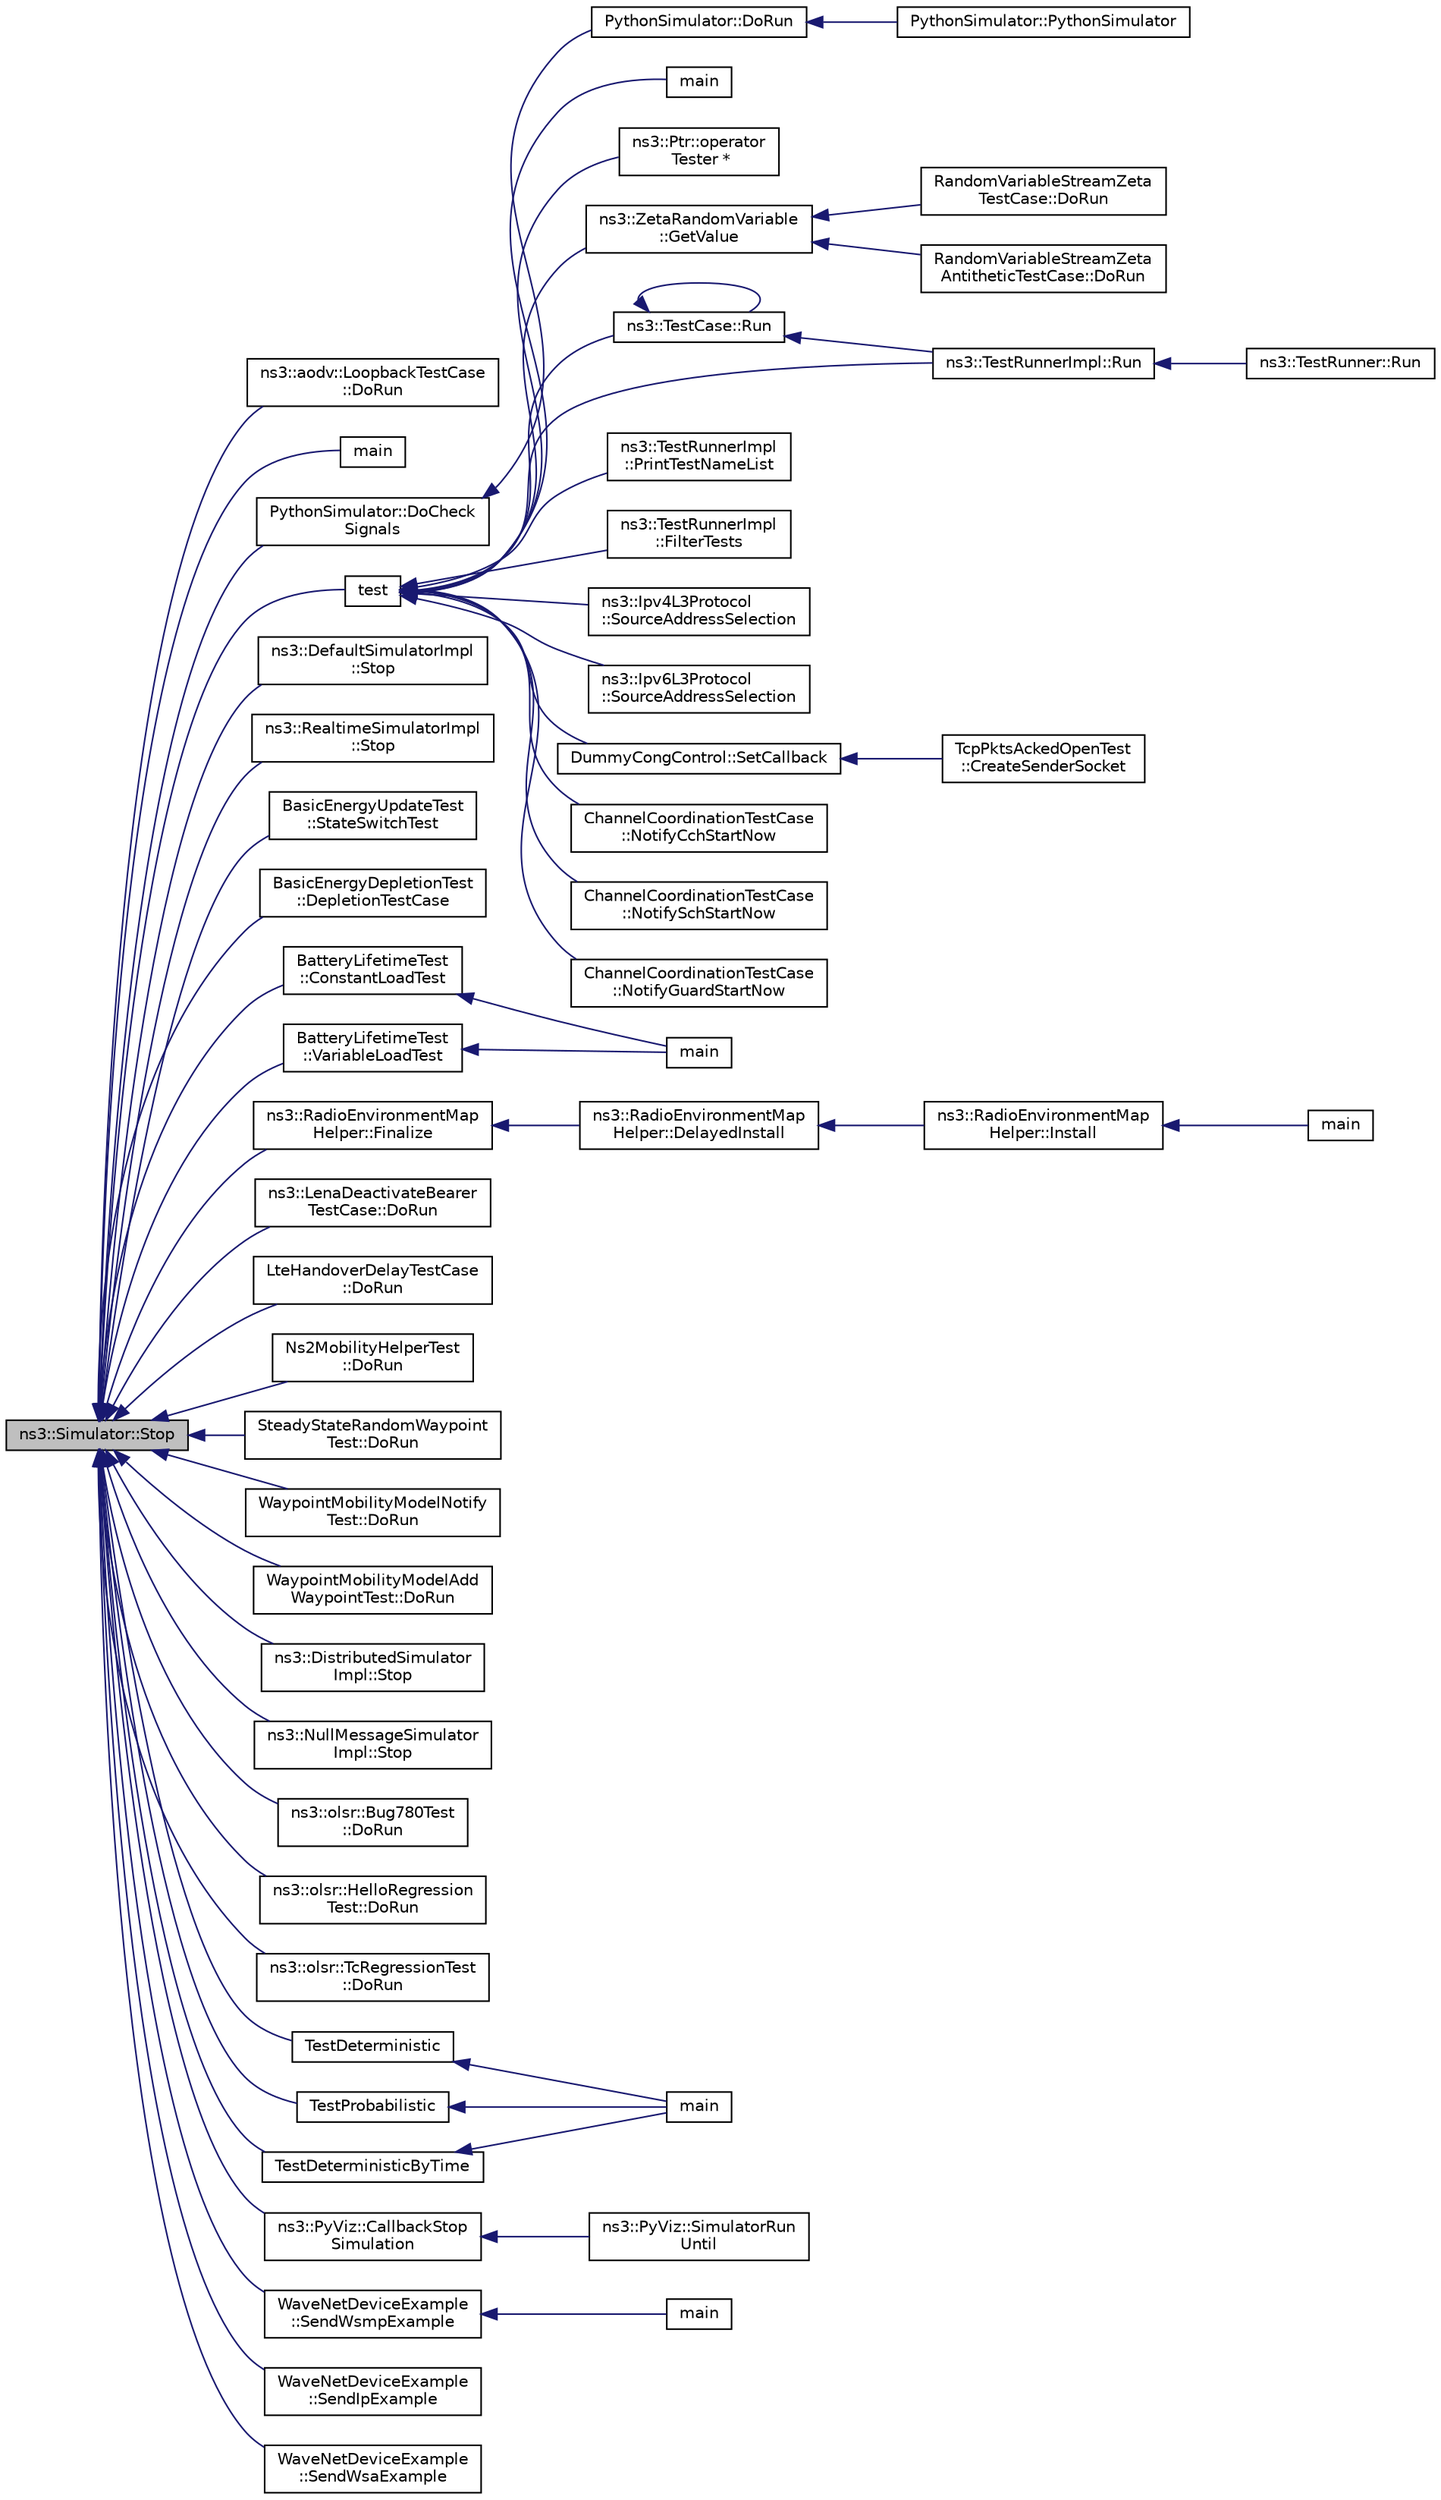 digraph "ns3::Simulator::Stop"
{
  edge [fontname="Helvetica",fontsize="10",labelfontname="Helvetica",labelfontsize="10"];
  node [fontname="Helvetica",fontsize="10",shape=record];
  rankdir="LR";
  Node1 [label="ns3::Simulator::Stop",height=0.2,width=0.4,color="black", fillcolor="grey75", style="filled", fontcolor="black"];
  Node1 -> Node2 [dir="back",color="midnightblue",fontsize="10",style="solid"];
  Node2 [label="ns3::aodv::LoopbackTestCase\l::DoRun",height=0.2,width=0.4,color="black", fillcolor="white", style="filled",URL="$d2/d8c/classns3_1_1aodv_1_1LoopbackTestCase.html#aa4ecd46f743a971813870cff58563eab",tooltip="Implementation to actually run this TestCase. "];
  Node1 -> Node3 [dir="back",color="midnightblue",fontsize="10",style="solid"];
  Node3 [label="main",height=0.2,width=0.4,color="black", fillcolor="white", style="filled",URL="$dd/da4/brite-generic-example_8cc.html#a0ddf1224851353fc92bfbff6f499fa97"];
  Node1 -> Node4 [dir="back",color="midnightblue",fontsize="10",style="solid"];
  Node4 [label="PythonSimulator::DoCheck\lSignals",height=0.2,width=0.4,color="black", fillcolor="white", style="filled",URL="$d7/d8a/classPythonSimulator.html#ae490c91afff98be992a5b45ee216ce4a"];
  Node4 -> Node5 [dir="back",color="midnightblue",fontsize="10",style="solid"];
  Node5 [label="PythonSimulator::DoRun",height=0.2,width=0.4,color="black", fillcolor="white", style="filled",URL="$d7/d8a/classPythonSimulator.html#a8fdd25c4b44834b32b9955f52d26d35b"];
  Node5 -> Node6 [dir="back",color="midnightblue",fontsize="10",style="solid"];
  Node6 [label="PythonSimulator::PythonSimulator",height=0.2,width=0.4,color="black", fillcolor="white", style="filled",URL="$d7/d8a/classPythonSimulator.html#a7c04e338051fbb19d4da8848c743761b"];
  Node1 -> Node7 [dir="back",color="midnightblue",fontsize="10",style="solid"];
  Node7 [label="test",height=0.2,width=0.4,color="black", fillcolor="white", style="filled",URL="$d2/def/main-test-sync_8cc.html#a708a4c1a4d0c4acc4c447310dd4db27f"];
  Node7 -> Node8 [dir="back",color="midnightblue",fontsize="10",style="solid"];
  Node8 [label="main",height=0.2,width=0.4,color="black", fillcolor="white", style="filled",URL="$d4/de9/aodv_8cc.html#a3c04138a5bfe5d72780bb7e82a18e627"];
  Node7 -> Node9 [dir="back",color="midnightblue",fontsize="10",style="solid"];
  Node9 [label="ns3::Ptr::operator\l Tester *",height=0.2,width=0.4,color="black", fillcolor="white", style="filled",URL="$dc/d90/classns3_1_1Ptr.html#a34606999f733fa070d246f5d178739a1"];
  Node7 -> Node10 [dir="back",color="midnightblue",fontsize="10",style="solid"];
  Node10 [label="ns3::ZetaRandomVariable\l::GetValue",height=0.2,width=0.4,color="black", fillcolor="white", style="filled",URL="$da/dd8/classns3_1_1ZetaRandomVariable.html#a8ab47b42912943fe4eea82bdd250d42a",tooltip="Returns a random double from a zeta distribution with the specified alpha. "];
  Node10 -> Node11 [dir="back",color="midnightblue",fontsize="10",style="solid"];
  Node11 [label="RandomVariableStreamZeta\lTestCase::DoRun",height=0.2,width=0.4,color="black", fillcolor="white", style="filled",URL="$d8/de7/classRandomVariableStreamZetaTestCase.html#a7618faf8620a51f1ed56e1c7e10f3d1f",tooltip="Implementation to actually run this TestCase. "];
  Node10 -> Node12 [dir="back",color="midnightblue",fontsize="10",style="solid"];
  Node12 [label="RandomVariableStreamZeta\lAntitheticTestCase::DoRun",height=0.2,width=0.4,color="black", fillcolor="white", style="filled",URL="$d3/d91/classRandomVariableStreamZetaAntitheticTestCase.html#ac97c0559c3511e171350fabb6a5e8c74",tooltip="Implementation to actually run this TestCase. "];
  Node7 -> Node13 [dir="back",color="midnightblue",fontsize="10",style="solid"];
  Node13 [label="ns3::TestCase::Run",height=0.2,width=0.4,color="black", fillcolor="white", style="filled",URL="$dd/d88/classns3_1_1TestCase.html#abd20623e3e8fcb6bd4ec69e93f32f621",tooltip="Actually run this TestCase. "];
  Node13 -> Node13 [dir="back",color="midnightblue",fontsize="10",style="solid"];
  Node13 -> Node14 [dir="back",color="midnightblue",fontsize="10",style="solid"];
  Node14 [label="ns3::TestRunnerImpl::Run",height=0.2,width=0.4,color="black", fillcolor="white", style="filled",URL="$d7/d71/classns3_1_1TestRunnerImpl.html#aab866f90a3b2d8fa20dabded33e35012"];
  Node14 -> Node15 [dir="back",color="midnightblue",fontsize="10",style="solid"];
  Node15 [label="ns3::TestRunner::Run",height=0.2,width=0.4,color="black", fillcolor="white", style="filled",URL="$d4/dc8/classns3_1_1TestRunner.html#ae581562d0c0d0525e7e0444451ef352c"];
  Node7 -> Node16 [dir="back",color="midnightblue",fontsize="10",style="solid"];
  Node16 [label="ns3::TestRunnerImpl\l::PrintTestNameList",height=0.2,width=0.4,color="black", fillcolor="white", style="filled",URL="$d7/d71/classns3_1_1TestRunnerImpl.html#a9bd9699afbbe1a774e928637621b47c0"];
  Node7 -> Node17 [dir="back",color="midnightblue",fontsize="10",style="solid"];
  Node17 [label="ns3::TestRunnerImpl\l::FilterTests",height=0.2,width=0.4,color="black", fillcolor="white", style="filled",URL="$d7/d71/classns3_1_1TestRunnerImpl.html#a42560fb0ddfece59837a10913426a87b"];
  Node7 -> Node14 [dir="back",color="midnightblue",fontsize="10",style="solid"];
  Node7 -> Node18 [dir="back",color="midnightblue",fontsize="10",style="solid"];
  Node18 [label="ns3::Ipv4L3Protocol\l::SourceAddressSelection",height=0.2,width=0.4,color="black", fillcolor="white", style="filled",URL="$d2/dc9/classns3_1_1Ipv4L3Protocol.html#a60f11e28019741497dd8730f53294b4f",tooltip="Choose the source address to use with destination address. "];
  Node7 -> Node19 [dir="back",color="midnightblue",fontsize="10",style="solid"];
  Node19 [label="ns3::Ipv6L3Protocol\l::SourceAddressSelection",height=0.2,width=0.4,color="black", fillcolor="white", style="filled",URL="$d7/d74/classns3_1_1Ipv6L3Protocol.html#a77acb50e395f36951381977368ebc5cb",tooltip="Choose the source address to use with destination address. "];
  Node7 -> Node20 [dir="back",color="midnightblue",fontsize="10",style="solid"];
  Node20 [label="DummyCongControl::SetCallback",height=0.2,width=0.4,color="black", fillcolor="white", style="filled",URL="$d5/d47/classDummyCongControl.html#a8d64b26513447ac58711ff9a5ccf1c52",tooltip="Set the callback to be used when an ACK is received. "];
  Node20 -> Node21 [dir="back",color="midnightblue",fontsize="10",style="solid"];
  Node21 [label="TcpPktsAckedOpenTest\l::CreateSenderSocket",height=0.2,width=0.4,color="black", fillcolor="white", style="filled",URL="$d7/db5/classTcpPktsAckedOpenTest.html#a06c50cf6667a8292419750b098eae4cb",tooltip="Create and install the socket to install on the sender. "];
  Node7 -> Node22 [dir="back",color="midnightblue",fontsize="10",style="solid"];
  Node22 [label="ChannelCoordinationTestCase\l::NotifyCchStartNow",height=0.2,width=0.4,color="black", fillcolor="white", style="filled",URL="$d7/d43/classChannelCoordinationTestCase.html#aa2e75392bb7cb3146cf254c1863385c9"];
  Node7 -> Node23 [dir="back",color="midnightblue",fontsize="10",style="solid"];
  Node23 [label="ChannelCoordinationTestCase\l::NotifySchStartNow",height=0.2,width=0.4,color="black", fillcolor="white", style="filled",URL="$d7/d43/classChannelCoordinationTestCase.html#a4e52b667926d9120ce45914037c27ef8"];
  Node7 -> Node24 [dir="back",color="midnightblue",fontsize="10",style="solid"];
  Node24 [label="ChannelCoordinationTestCase\l::NotifyGuardStartNow",height=0.2,width=0.4,color="black", fillcolor="white", style="filled",URL="$d7/d43/classChannelCoordinationTestCase.html#a7514a5957cc7f602d6a0fbe9da0333cd"];
  Node1 -> Node25 [dir="back",color="midnightblue",fontsize="10",style="solid"];
  Node25 [label="ns3::DefaultSimulatorImpl\l::Stop",height=0.2,width=0.4,color="black", fillcolor="white", style="filled",URL="$de/d04/classns3_1_1DefaultSimulatorImpl.html#a2fbb62a5fc30f2bc09fe68a6346eab79"];
  Node1 -> Node26 [dir="back",color="midnightblue",fontsize="10",style="solid"];
  Node26 [label="ns3::RealtimeSimulatorImpl\l::Stop",height=0.2,width=0.4,color="black", fillcolor="white", style="filled",URL="$da/d73/classns3_1_1RealtimeSimulatorImpl.html#a771b84498d01a1be74a21a8058d9481c"];
  Node1 -> Node27 [dir="back",color="midnightblue",fontsize="10",style="solid"];
  Node27 [label="BasicEnergyUpdateTest\l::StateSwitchTest",height=0.2,width=0.4,color="black", fillcolor="white", style="filled",URL="$d5/de0/classBasicEnergyUpdateTest.html#aebdf7df054db21ed34826ccdf208f6a6"];
  Node1 -> Node28 [dir="back",color="midnightblue",fontsize="10",style="solid"];
  Node28 [label="BasicEnergyDepletionTest\l::DepletionTestCase",height=0.2,width=0.4,color="black", fillcolor="white", style="filled",URL="$d0/d83/classBasicEnergyDepletionTest.html#a933f0ff2e50a5dc64b4312619405a05a"];
  Node1 -> Node29 [dir="back",color="midnightblue",fontsize="10",style="solid"];
  Node29 [label="BatteryLifetimeTest\l::ConstantLoadTest",height=0.2,width=0.4,color="black", fillcolor="white", style="filled",URL="$dd/d15/classBatteryLifetimeTest.html#a5cfb6c588872035454feb525491b1d52"];
  Node29 -> Node30 [dir="back",color="midnightblue",fontsize="10",style="solid"];
  Node30 [label="main",height=0.2,width=0.4,color="black", fillcolor="white", style="filled",URL="$d2/d24/rv-battery-model-test_8cc.html#a3c04138a5bfe5d72780bb7e82a18e627"];
  Node1 -> Node31 [dir="back",color="midnightblue",fontsize="10",style="solid"];
  Node31 [label="BatteryLifetimeTest\l::VariableLoadTest",height=0.2,width=0.4,color="black", fillcolor="white", style="filled",URL="$dd/d15/classBatteryLifetimeTest.html#aa6d0fb55387831f97d9834c47abfd669"];
  Node31 -> Node30 [dir="back",color="midnightblue",fontsize="10",style="solid"];
  Node1 -> Node32 [dir="back",color="midnightblue",fontsize="10",style="solid"];
  Node32 [label="ns3::RadioEnvironmentMap\lHelper::Finalize",height=0.2,width=0.4,color="black", fillcolor="white", style="filled",URL="$de/d0e/classns3_1_1RadioEnvironmentMapHelper.html#a8788344609c6baed271618f06a33f3f9",tooltip="Called when the map generation procedure has been completed. "];
  Node32 -> Node33 [dir="back",color="midnightblue",fontsize="10",style="solid"];
  Node33 [label="ns3::RadioEnvironmentMap\lHelper::DelayedInstall",height=0.2,width=0.4,color="black", fillcolor="white", style="filled",URL="$de/d0e/classns3_1_1RadioEnvironmentMapHelper.html#ab8591d08fcb179f5ba004d05feded580"];
  Node33 -> Node34 [dir="back",color="midnightblue",fontsize="10",style="solid"];
  Node34 [label="ns3::RadioEnvironmentMap\lHelper::Install",height=0.2,width=0.4,color="black", fillcolor="white", style="filled",URL="$de/d0e/classns3_1_1RadioEnvironmentMapHelper.html#a0b15c982ea80037f9409d73654b48548"];
  Node34 -> Node35 [dir="back",color="midnightblue",fontsize="10",style="solid"];
  Node35 [label="main",height=0.2,width=0.4,color="black", fillcolor="white", style="filled",URL="$d9/d7b/lena-distributed-ffr_8cc.html#a0ddf1224851353fc92bfbff6f499fa97"];
  Node1 -> Node36 [dir="back",color="midnightblue",fontsize="10",style="solid"];
  Node36 [label="ns3::LenaDeactivateBearer\lTestCase::DoRun",height=0.2,width=0.4,color="black", fillcolor="white", style="filled",URL="$d4/d2f/classns3_1_1LenaDeactivateBearerTestCase.html#a214d777e46f96b701efdfd360871f53f",tooltip="Implementation to actually run this TestCase. "];
  Node1 -> Node37 [dir="back",color="midnightblue",fontsize="10",style="solid"];
  Node37 [label="LteHandoverDelayTestCase\l::DoRun",height=0.2,width=0.4,color="black", fillcolor="white", style="filled",URL="$d8/dde/classLteHandoverDelayTestCase.html#a2e5214b6dd2249de91ba0aa326b8c97d",tooltip="Implementation to actually run this TestCase. "];
  Node1 -> Node38 [dir="back",color="midnightblue",fontsize="10",style="solid"];
  Node38 [label="Ns2MobilityHelperTest\l::DoRun",height=0.2,width=0.4,color="black", fillcolor="white", style="filled",URL="$d8/da7/classNs2MobilityHelperTest.html#aa79cdb96d0a0882645114e6a088e8d60",tooltip="Go. "];
  Node1 -> Node39 [dir="back",color="midnightblue",fontsize="10",style="solid"];
  Node39 [label="SteadyStateRandomWaypoint\lTest::DoRun",height=0.2,width=0.4,color="black", fillcolor="white", style="filled",URL="$db/d67/classSteadyStateRandomWaypointTest.html#a06b559358eab241daa3a937a038729df",tooltip="Implementation to actually run this TestCase. "];
  Node1 -> Node40 [dir="back",color="midnightblue",fontsize="10",style="solid"];
  Node40 [label="WaypointMobilityModelNotify\lTest::DoRun",height=0.2,width=0.4,color="black", fillcolor="white", style="filled",URL="$d6/df3/classWaypointMobilityModelNotifyTest.html#a3806dd9c9361141fade8ce51021e33ff",tooltip="Implementation to actually run this TestCase. "];
  Node1 -> Node41 [dir="back",color="midnightblue",fontsize="10",style="solid"];
  Node41 [label="WaypointMobilityModelAdd\lWaypointTest::DoRun",height=0.2,width=0.4,color="black", fillcolor="white", style="filled",URL="$d7/d3d/classWaypointMobilityModelAddWaypointTest.html#afab2502065d56508a1c71a8c78115c25",tooltip="Implementation to actually run this TestCase. "];
  Node1 -> Node42 [dir="back",color="midnightblue",fontsize="10",style="solid"];
  Node42 [label="ns3::DistributedSimulator\lImpl::Stop",height=0.2,width=0.4,color="black", fillcolor="white", style="filled",URL="$d7/df7/classns3_1_1DistributedSimulatorImpl.html#ac5c3ff4918441cb0671ecd8d5d54d7df"];
  Node1 -> Node43 [dir="back",color="midnightblue",fontsize="10",style="solid"];
  Node43 [label="ns3::NullMessageSimulator\lImpl::Stop",height=0.2,width=0.4,color="black", fillcolor="white", style="filled",URL="$db/dea/classns3_1_1NullMessageSimulatorImpl.html#a1216d19d0217c35d58704f64ae728c13"];
  Node1 -> Node44 [dir="back",color="midnightblue",fontsize="10",style="solid"];
  Node44 [label="ns3::olsr::Bug780Test\l::DoRun",height=0.2,width=0.4,color="black", fillcolor="white", style="filled",URL="$d9/d95/classns3_1_1olsr_1_1Bug780Test.html#aea2f01c8e6af5f1363b67a23ccaaf030",tooltip="Go. "];
  Node1 -> Node45 [dir="back",color="midnightblue",fontsize="10",style="solid"];
  Node45 [label="ns3::olsr::HelloRegression\lTest::DoRun",height=0.2,width=0.4,color="black", fillcolor="white", style="filled",URL="$de/dad/classns3_1_1olsr_1_1HelloRegressionTest.html#a469da2871e46fb6d56da5820f5aa1982",tooltip="Go. "];
  Node1 -> Node46 [dir="back",color="midnightblue",fontsize="10",style="solid"];
  Node46 [label="ns3::olsr::TcRegressionTest\l::DoRun",height=0.2,width=0.4,color="black", fillcolor="white", style="filled",URL="$dd/dcb/classns3_1_1olsr_1_1TcRegressionTest.html#ab3215c11b0586486c641af620fb1bc0b",tooltip="Go. "];
  Node1 -> Node47 [dir="back",color="midnightblue",fontsize="10",style="solid"];
  Node47 [label="TestDeterministic",height=0.2,width=0.4,color="black", fillcolor="white", style="filled",URL="$d3/d63/main-propagation-loss_8cc.html#a4e5137292d7c72e9726190680c642e7d"];
  Node47 -> Node48 [dir="back",color="midnightblue",fontsize="10",style="solid"];
  Node48 [label="main",height=0.2,width=0.4,color="black", fillcolor="white", style="filled",URL="$d3/d63/main-propagation-loss_8cc.html#a0ddf1224851353fc92bfbff6f499fa97"];
  Node1 -> Node49 [dir="back",color="midnightblue",fontsize="10",style="solid"];
  Node49 [label="TestProbabilistic",height=0.2,width=0.4,color="black", fillcolor="white", style="filled",URL="$d3/d63/main-propagation-loss_8cc.html#a2c280e21b5e273cca8f71b0f167e034f"];
  Node49 -> Node48 [dir="back",color="midnightblue",fontsize="10",style="solid"];
  Node1 -> Node50 [dir="back",color="midnightblue",fontsize="10",style="solid"];
  Node50 [label="TestDeterministicByTime",height=0.2,width=0.4,color="black", fillcolor="white", style="filled",URL="$d3/d63/main-propagation-loss_8cc.html#a093207d9d8a33b2bfc987434a52eeecc"];
  Node50 -> Node48 [dir="back",color="midnightblue",fontsize="10",style="solid"];
  Node1 -> Node51 [dir="back",color="midnightblue",fontsize="10",style="solid"];
  Node51 [label="ns3::PyViz::CallbackStop\lSimulation",height=0.2,width=0.4,color="black", fillcolor="white", style="filled",URL="$db/d7c/classns3_1_1PyViz.html#ad9baca9400bd2b9bc910539312550b5c",tooltip="stop simulation callback function "];
  Node51 -> Node52 [dir="back",color="midnightblue",fontsize="10",style="solid"];
  Node52 [label="ns3::PyViz::SimulatorRun\lUntil",height=0.2,width=0.4,color="black", fillcolor="white", style="filled",URL="$db/d7c/classns3_1_1PyViz.html#a55ad813c3ed010c6b5a269b7faa197fb"];
  Node1 -> Node53 [dir="back",color="midnightblue",fontsize="10",style="solid"];
  Node53 [label="WaveNetDeviceExample\l::SendWsmpExample",height=0.2,width=0.4,color="black", fillcolor="white", style="filled",URL="$d2/dcc/classWaveNetDeviceExample.html#ad36808acd544ff68268912c9386213fe",tooltip="Send WSMP example function. "];
  Node53 -> Node54 [dir="back",color="midnightblue",fontsize="10",style="solid"];
  Node54 [label="main",height=0.2,width=0.4,color="black", fillcolor="white", style="filled",URL="$d1/dc4/wave-simple-device_8cc.html#a0ddf1224851353fc92bfbff6f499fa97"];
  Node1 -> Node55 [dir="back",color="midnightblue",fontsize="10",style="solid"];
  Node55 [label="WaveNetDeviceExample\l::SendIpExample",height=0.2,width=0.4,color="black", fillcolor="white", style="filled",URL="$d2/dcc/classWaveNetDeviceExample.html#a97da76e52cd76f5054e8c92cfae01a9e",tooltip="Send IP example function. "];
  Node1 -> Node56 [dir="back",color="midnightblue",fontsize="10",style="solid"];
  Node56 [label="WaveNetDeviceExample\l::SendWsaExample",height=0.2,width=0.4,color="black", fillcolor="white", style="filled",URL="$d2/dcc/classWaveNetDeviceExample.html#ac1725733b797a26cd3655b58adad965e",tooltip="Send WSA example. "];
}
